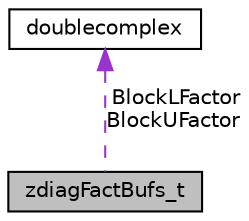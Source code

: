 digraph "zdiagFactBufs_t"
{
 // LATEX_PDF_SIZE
  edge [fontname="Helvetica",fontsize="10",labelfontname="Helvetica",labelfontsize="10"];
  node [fontname="Helvetica",fontsize="10",shape=record];
  Node1 [label="zdiagFactBufs_t",height=0.2,width=0.4,color="black", fillcolor="grey75", style="filled", fontcolor="black",tooltip=" "];
  Node2 -> Node1 [dir="back",color="darkorchid3",fontsize="10",style="dashed",label=" BlockLFactor\nBlockUFactor" ,fontname="Helvetica"];
  Node2 [label="doublecomplex",height=0.2,width=0.4,color="black", fillcolor="white", style="filled",URL="$structdoublecomplex.html",tooltip=" "];
}
